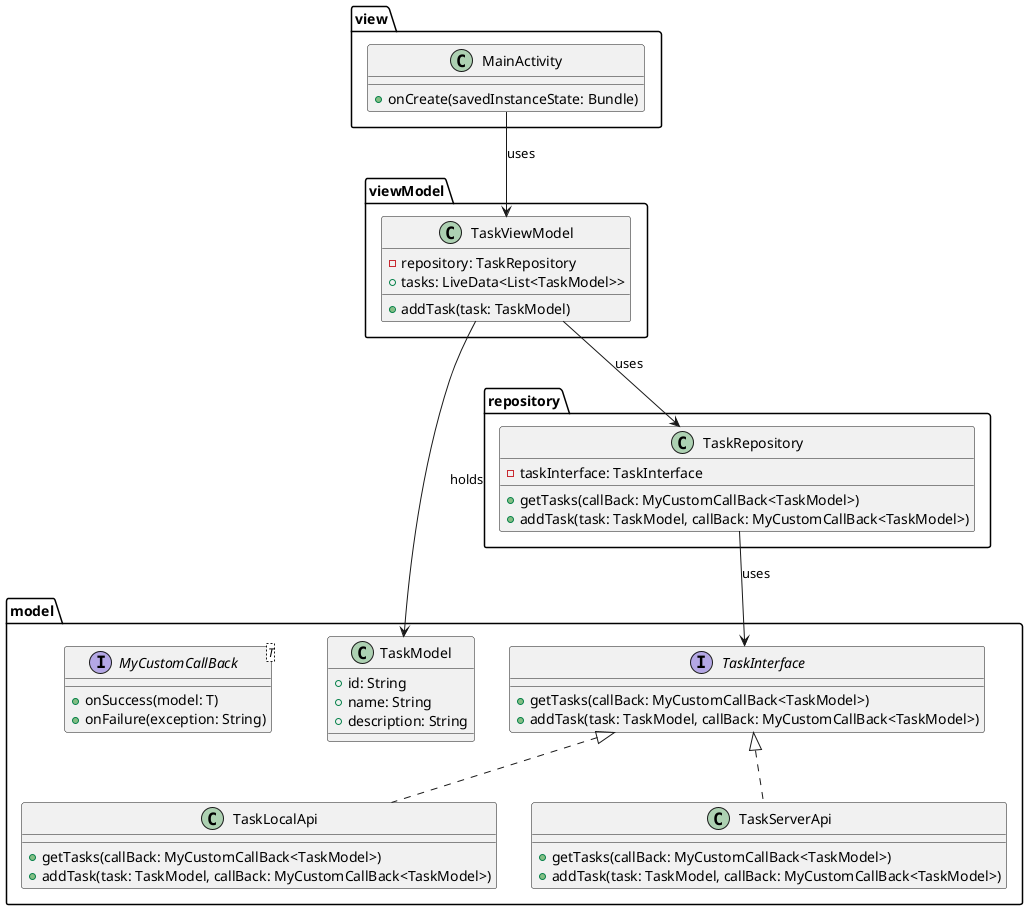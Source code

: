 @startuml
package "model" {
    interface TaskInterface {
        + getTasks(callBack: MyCustomCallBack<TaskModel>)
        + addTask(task: TaskModel, callBack: MyCustomCallBack<TaskModel>)
    }

    class TaskModel {
        + id: String
        + name: String
        + description: String
    }

    class TaskLocalApi {
        + getTasks(callBack: MyCustomCallBack<TaskModel>)
        + addTask(task: TaskModel, callBack: MyCustomCallBack<TaskModel>)
    }

    class TaskServerApi {
        + getTasks(callBack: MyCustomCallBack<TaskModel>)
        + addTask(task: TaskModel, callBack: MyCustomCallBack<TaskModel>)
    }

    interface MyCustomCallBack<T> {
        + onSuccess(model: T)
        + onFailure(exception: String)
    }
}

package "repository" {
    class TaskRepository {
        - taskInterface: TaskInterface
        + getTasks(callBack: MyCustomCallBack<TaskModel>)
        + addTask(task: TaskModel, callBack: MyCustomCallBack<TaskModel>)
    }
}

package "viewModel" {
    class TaskViewModel {
        - repository: TaskRepository
        + tasks: LiveData<List<TaskModel>>
        + addTask(task: TaskModel)
    }
}

package "view" {
    class MainActivity {
        + onCreate(savedInstanceState: Bundle)
    }
}

TaskViewModel --> TaskRepository : uses
TaskRepository --> TaskInterface : uses
TaskInterface <|.. TaskLocalApi
TaskInterface <|.. TaskServerApi
TaskViewModel --> TaskModel : holds
MainActivity --> TaskViewModel : uses
@enduml

